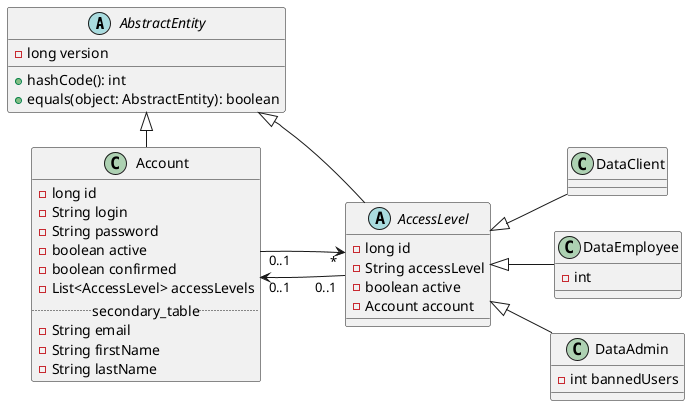 @startuml
left to right direction

AbstractEntity <|- Account 
AbstractEntity <|- AccessLevel
AccessLevel "*" <-- "0..1" Account
Account "0..1" <-- "0..1" AccessLevel

AccessLevel <|-- DataClient
AccessLevel <|-- DataEmployee
AccessLevel <|-- DataAdmin


abstract class AbstractEntity {
    -long version

    +hashCode(): int
    +equals(object: AbstractEntity): boolean
}

class Account {
 -long id
 -String login
 -String password
 -boolean active
 -boolean confirmed
 -List<AccessLevel> accessLevels
 .. secondary_table ..
 -String email
 -String firstName
 -String lastName
}

abstract class AccessLevel {
 -long id
 -String accessLevel
 -boolean active
 -Account account
}

class DataClient {
    
}

class DataEmployee {
    -int 
}

class DataAdmin {
    -int bannedUsers
}

@enduml
